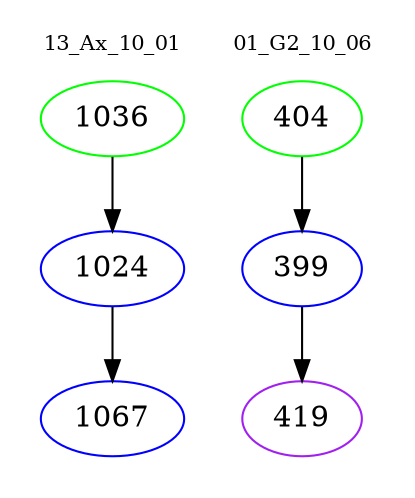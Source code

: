 digraph{
subgraph cluster_0 {
color = white
label = "13_Ax_10_01";
fontsize=10;
T0_1036 [label="1036", color="green"]
T0_1036 -> T0_1024 [color="black"]
T0_1024 [label="1024", color="blue"]
T0_1024 -> T0_1067 [color="black"]
T0_1067 [label="1067", color="blue"]
}
subgraph cluster_1 {
color = white
label = "01_G2_10_06";
fontsize=10;
T1_404 [label="404", color="green"]
T1_404 -> T1_399 [color="black"]
T1_399 [label="399", color="blue"]
T1_399 -> T1_419 [color="black"]
T1_419 [label="419", color="purple"]
}
}
